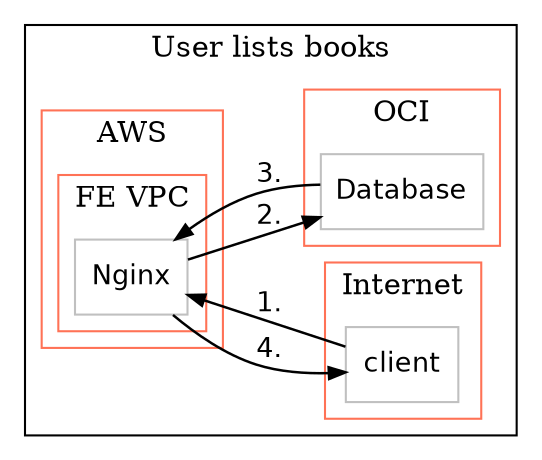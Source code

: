 digraph G {
compound=true;
rankdir="LR"
    subgraph cluster1 {
    label="User lists books";
    color="Black";
        subgraph cluster2 {
        label="AWS";
        color="Coral1";
            subgraph cluster3 {
            label="FE VPC";
            color="Coral1";
                node4 [label="Nginx" shape="box", margin="0.1", color="Grey", fontsize="13", fontname="Helvetica"];
            }
        }
        subgraph cluster5 {
        label="Internet";
        color="Coral1";
            node6 [label="client" shape="box", margin="0.1", color="Grey", fontsize="13", fontname="Helvetica"];
        }
        subgraph cluster7 {
        label="OCI";
        color="Coral1";
            node8 [label="Database" shape="box", margin="0.1", color="Grey", fontsize="13", fontname="Helvetica"];
        }
    }
node6->node4 [label="1." fontsize="13", penwidth="1.2", arrowsize="0.8", fontname="Helvetica"];
node4->node8 [label="2." fontsize="13", penwidth="1.2", arrowsize="0.8", fontname="Helvetica"];
node8->node4 [label="3." fontsize="13", penwidth="1.2", arrowsize="0.8", fontname="Helvetica"];
node4->node6 [label="4." fontsize="13", penwidth="1.2", arrowsize="0.8", fontname="Helvetica"];
}
